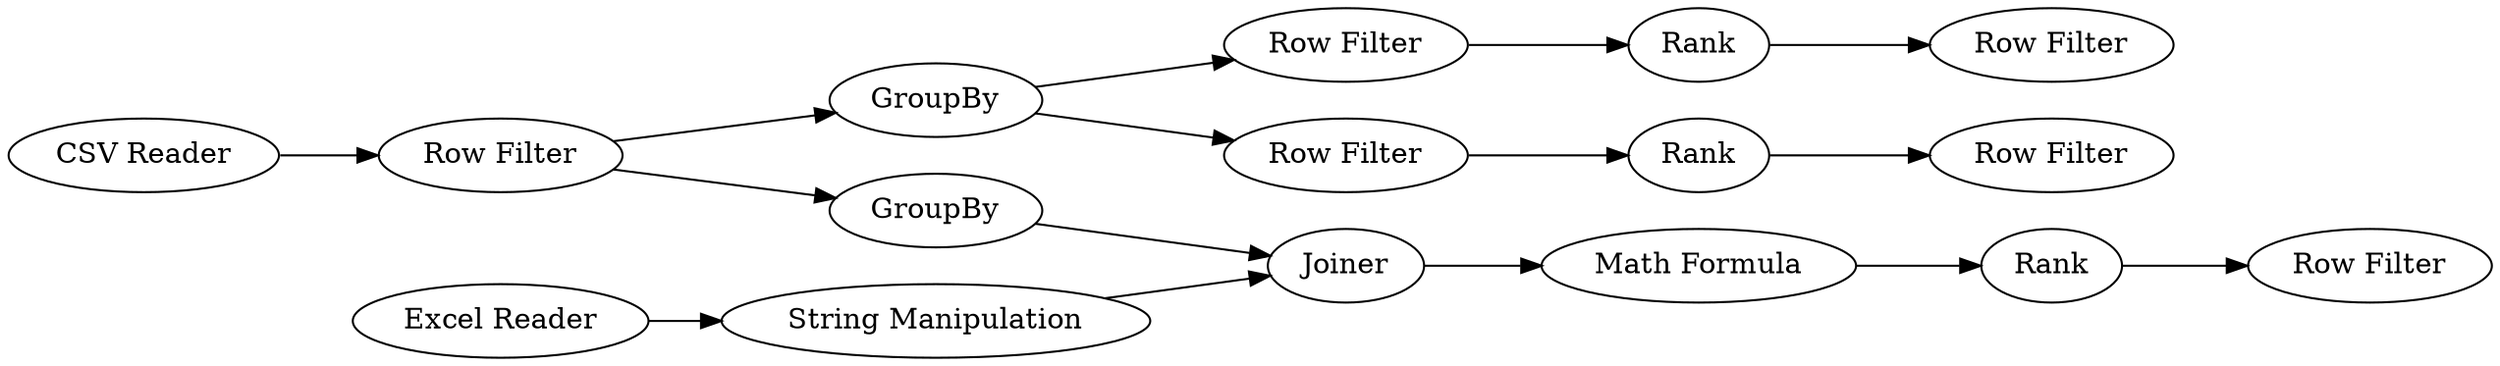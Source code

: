 digraph {
	"9025994602494247213_1" [label="CSV Reader"]
	"9025994602494247213_14" [label=GroupBy]
	"9025994602494247213_8" [label="Row Filter"]
	"9025994602494247213_12" [label="Row Filter"]
	"9025994602494247213_10" [label=Rank]
	"9025994602494247213_7" [label=GroupBy]
	"9025994602494247213_17" [label="Math Formula"]
	"9025994602494247213_4" [label="Row Filter"]
	"9025994602494247213_5" [label="Row Filter"]
	"9025994602494247213_2" [label="Excel Reader"]
	"9025994602494247213_13" [label=Rank]
	"9025994602494247213_16" [label=Joiner]
	"9025994602494247213_18" [label=Rank]
	"9025994602494247213_19" [label="Row Filter"]
	"9025994602494247213_15" [label="String Manipulation"]
	"9025994602494247213_11" [label="Row Filter"]
	"9025994602494247213_8" -> "9025994602494247213_13"
	"9025994602494247213_4" -> "9025994602494247213_14"
	"9025994602494247213_7" -> "9025994602494247213_5"
	"9025994602494247213_16" -> "9025994602494247213_17"
	"9025994602494247213_15" -> "9025994602494247213_16"
	"9025994602494247213_1" -> "9025994602494247213_4"
	"9025994602494247213_13" -> "9025994602494247213_12"
	"9025994602494247213_5" -> "9025994602494247213_10"
	"9025994602494247213_10" -> "9025994602494247213_11"
	"9025994602494247213_2" -> "9025994602494247213_15"
	"9025994602494247213_18" -> "9025994602494247213_19"
	"9025994602494247213_7" -> "9025994602494247213_8"
	"9025994602494247213_4" -> "9025994602494247213_7"
	"9025994602494247213_17" -> "9025994602494247213_18"
	"9025994602494247213_14" -> "9025994602494247213_16"
	rankdir=LR
}
